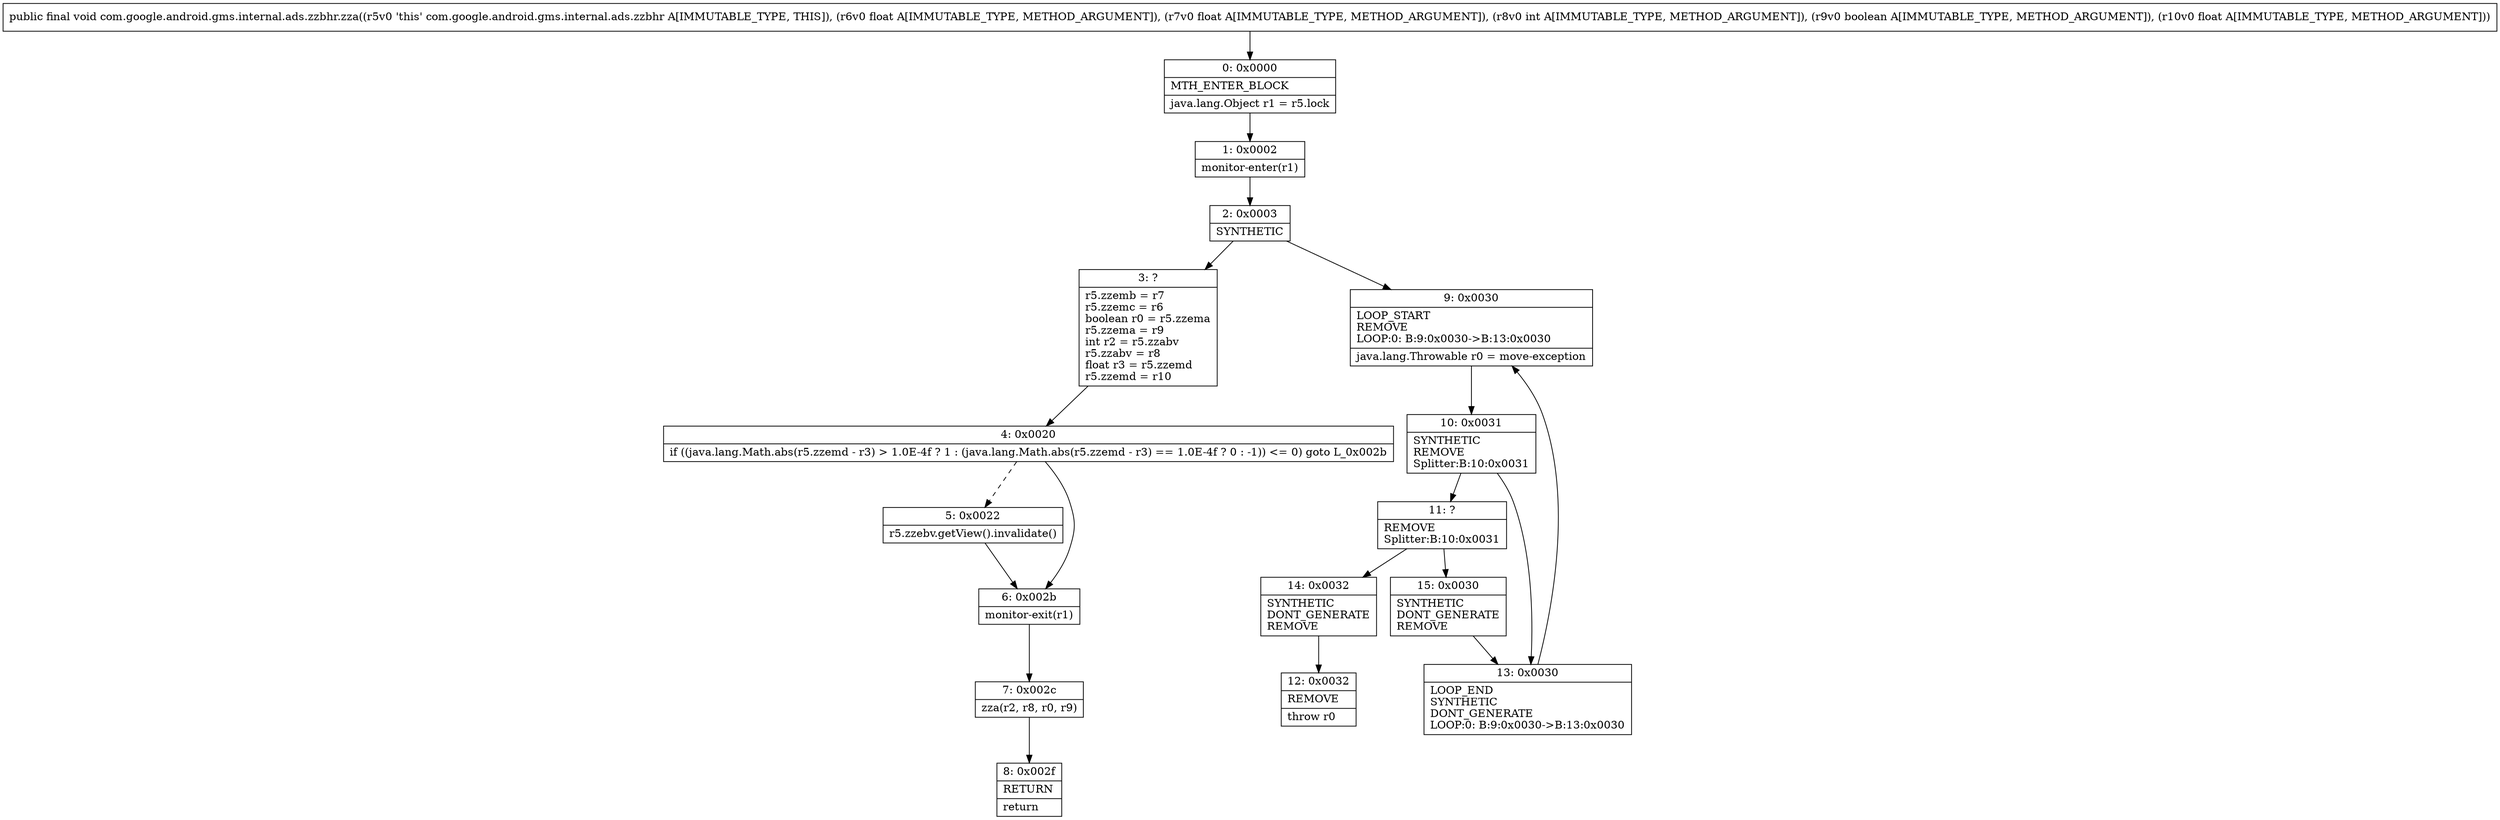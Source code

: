 digraph "CFG forcom.google.android.gms.internal.ads.zzbhr.zza(FFIZF)V" {
Node_0 [shape=record,label="{0\:\ 0x0000|MTH_ENTER_BLOCK\l|java.lang.Object r1 = r5.lock\l}"];
Node_1 [shape=record,label="{1\:\ 0x0002|monitor\-enter(r1)\l}"];
Node_2 [shape=record,label="{2\:\ 0x0003|SYNTHETIC\l}"];
Node_3 [shape=record,label="{3\:\ ?|r5.zzemb = r7\lr5.zzemc = r6\lboolean r0 = r5.zzema\lr5.zzema = r9\lint r2 = r5.zzabv\lr5.zzabv = r8\lfloat r3 = r5.zzemd\lr5.zzemd = r10\l}"];
Node_4 [shape=record,label="{4\:\ 0x0020|if ((java.lang.Math.abs(r5.zzemd \- r3) \> 1.0E\-4f ? 1 : (java.lang.Math.abs(r5.zzemd \- r3) == 1.0E\-4f ? 0 : \-1)) \<= 0) goto L_0x002b\l}"];
Node_5 [shape=record,label="{5\:\ 0x0022|r5.zzebv.getView().invalidate()\l}"];
Node_6 [shape=record,label="{6\:\ 0x002b|monitor\-exit(r1)\l}"];
Node_7 [shape=record,label="{7\:\ 0x002c|zza(r2, r8, r0, r9)\l}"];
Node_8 [shape=record,label="{8\:\ 0x002f|RETURN\l|return\l}"];
Node_9 [shape=record,label="{9\:\ 0x0030|LOOP_START\lREMOVE\lLOOP:0: B:9:0x0030\-\>B:13:0x0030\l|java.lang.Throwable r0 = move\-exception\l}"];
Node_10 [shape=record,label="{10\:\ 0x0031|SYNTHETIC\lREMOVE\lSplitter:B:10:0x0031\l}"];
Node_11 [shape=record,label="{11\:\ ?|REMOVE\lSplitter:B:10:0x0031\l}"];
Node_12 [shape=record,label="{12\:\ 0x0032|REMOVE\l|throw r0\l}"];
Node_13 [shape=record,label="{13\:\ 0x0030|LOOP_END\lSYNTHETIC\lDONT_GENERATE\lLOOP:0: B:9:0x0030\-\>B:13:0x0030\l}"];
Node_14 [shape=record,label="{14\:\ 0x0032|SYNTHETIC\lDONT_GENERATE\lREMOVE\l}"];
Node_15 [shape=record,label="{15\:\ 0x0030|SYNTHETIC\lDONT_GENERATE\lREMOVE\l}"];
MethodNode[shape=record,label="{public final void com.google.android.gms.internal.ads.zzbhr.zza((r5v0 'this' com.google.android.gms.internal.ads.zzbhr A[IMMUTABLE_TYPE, THIS]), (r6v0 float A[IMMUTABLE_TYPE, METHOD_ARGUMENT]), (r7v0 float A[IMMUTABLE_TYPE, METHOD_ARGUMENT]), (r8v0 int A[IMMUTABLE_TYPE, METHOD_ARGUMENT]), (r9v0 boolean A[IMMUTABLE_TYPE, METHOD_ARGUMENT]), (r10v0 float A[IMMUTABLE_TYPE, METHOD_ARGUMENT])) }"];
MethodNode -> Node_0;
Node_0 -> Node_1;
Node_1 -> Node_2;
Node_2 -> Node_3;
Node_2 -> Node_9;
Node_3 -> Node_4;
Node_4 -> Node_5[style=dashed];
Node_4 -> Node_6;
Node_5 -> Node_6;
Node_6 -> Node_7;
Node_7 -> Node_8;
Node_9 -> Node_10;
Node_10 -> Node_11;
Node_10 -> Node_13;
Node_11 -> Node_14;
Node_11 -> Node_15;
Node_13 -> Node_9;
Node_14 -> Node_12;
Node_15 -> Node_13;
}

